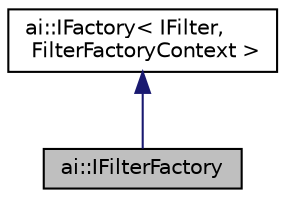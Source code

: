 digraph "ai::IFilterFactory"
{
  edge [fontname="Helvetica",fontsize="10",labelfontname="Helvetica",labelfontsize="10"];
  node [fontname="Helvetica",fontsize="10",shape=record];
  Node1 [label="ai::IFilterFactory",height=0.2,width=0.4,color="black", fillcolor="grey75", style="filled", fontcolor="black"];
  Node2 -> Node1 [dir="back",color="midnightblue",fontsize="10",style="solid",fontname="Helvetica"];
  Node2 [label="ai::IFactory\< IFilter,\l FilterFactoryContext \>",height=0.2,width=0.4,color="black", fillcolor="white", style="filled",URL="$classai_1_1IFactory.html"];
}
